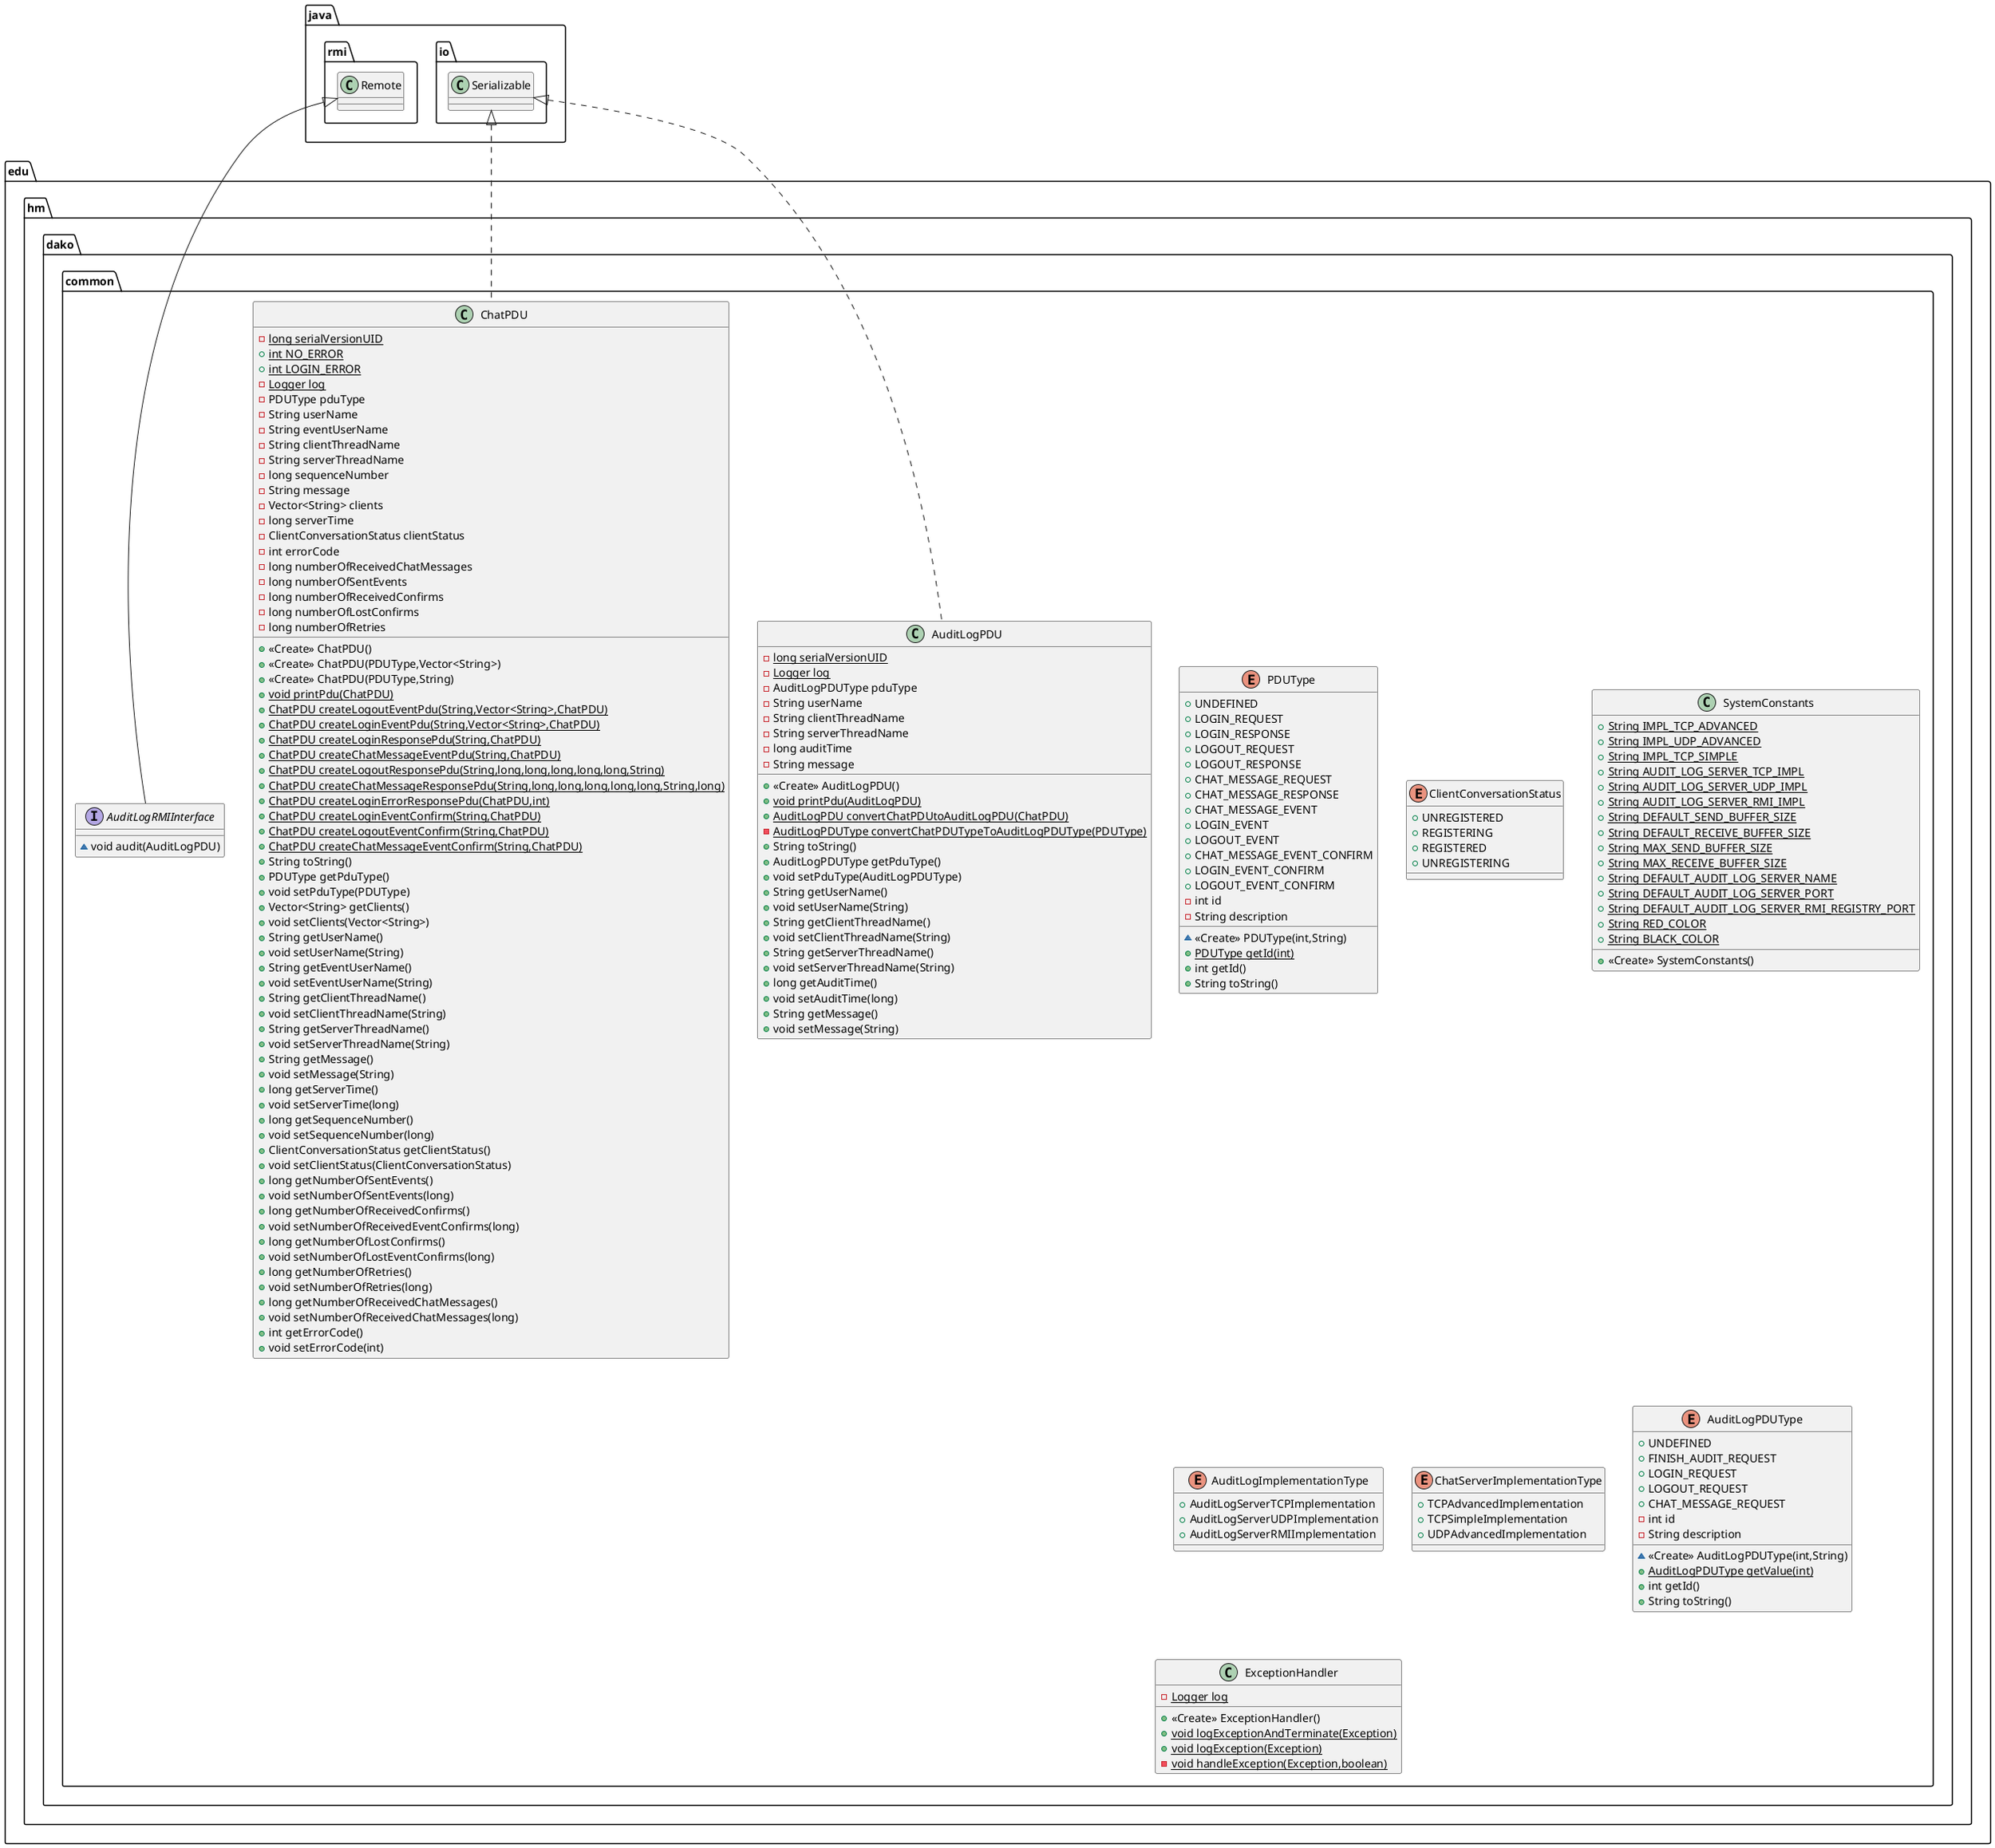 @startuml
enum edu.hm.dako.common.PDUType {
+  UNDEFINED
+  LOGIN_REQUEST
+  LOGIN_RESPONSE
+  LOGOUT_REQUEST
+  LOGOUT_RESPONSE
+  CHAT_MESSAGE_REQUEST
+  CHAT_MESSAGE_RESPONSE
+  CHAT_MESSAGE_EVENT
+  LOGIN_EVENT
+  LOGOUT_EVENT
+  CHAT_MESSAGE_EVENT_CONFIRM
+  LOGIN_EVENT_CONFIRM
+  LOGOUT_EVENT_CONFIRM
- int id
- String description
~ <<Create>> PDUType(int,String)
+ {static} PDUType getId(int)
+ int getId()
+ String toString()
}
enum edu.hm.dako.common.ClientConversationStatus {
+  UNREGISTERED
+  REGISTERING
+  REGISTERED
+  UNREGISTERING
}
class edu.hm.dako.common.AuditLogPDU {
- {static} long serialVersionUID
- {static} Logger log
- AuditLogPDUType pduType
- String userName
- String clientThreadName
- String serverThreadName
- long auditTime
- String message
+ <<Create>> AuditLogPDU()
+ {static} void printPdu(AuditLogPDU)
+ {static} AuditLogPDU convertChatPDUtoAuditLogPDU(ChatPDU)
- {static} AuditLogPDUType convertChatPDUTypeToAuditLogPDUType(PDUType)
+ String toString()
+ AuditLogPDUType getPduType()
+ void setPduType(AuditLogPDUType)
+ String getUserName()
+ void setUserName(String)
+ String getClientThreadName()
+ void setClientThreadName(String)
+ String getServerThreadName()
+ void setServerThreadName(String)
+ long getAuditTime()
+ void setAuditTime(long)
+ String getMessage()
+ void setMessage(String)
}
class edu.hm.dako.common.SystemConstants {
+ {static} String IMPL_TCP_ADVANCED
+ {static} String IMPL_UDP_ADVANCED
+ {static} String IMPL_TCP_SIMPLE
+ {static} String AUDIT_LOG_SERVER_TCP_IMPL
+ {static} String AUDIT_LOG_SERVER_UDP_IMPL
+ {static} String AUDIT_LOG_SERVER_RMI_IMPL
+ {static} String DEFAULT_SEND_BUFFER_SIZE
+ {static} String DEFAULT_RECEIVE_BUFFER_SIZE
+ {static} String MAX_SEND_BUFFER_SIZE
+ {static} String MAX_RECEIVE_BUFFER_SIZE
+ {static} String DEFAULT_AUDIT_LOG_SERVER_NAME
+ {static} String DEFAULT_AUDIT_LOG_SERVER_PORT
+ {static} String DEFAULT_AUDIT_LOG_SERVER_RMI_REGISTRY_PORT
+ {static} String RED_COLOR
+ {static} String BLACK_COLOR
+ <<Create>> SystemConstants()
}
enum edu.hm.dako.common.AuditLogImplementationType {
+  AuditLogServerTCPImplementation
+  AuditLogServerUDPImplementation
+  AuditLogServerRMIImplementation
}
class edu.hm.dako.common.ChatPDU {
- {static} long serialVersionUID
+ {static} int NO_ERROR
+ {static} int LOGIN_ERROR
- {static} Logger log
- PDUType pduType
- String userName
- String eventUserName
- String clientThreadName
- String serverThreadName
- long sequenceNumber
- String message
- Vector<String> clients
- long serverTime
- ClientConversationStatus clientStatus
- int errorCode
- long numberOfReceivedChatMessages
- long numberOfSentEvents
- long numberOfReceivedConfirms
- long numberOfLostConfirms
- long numberOfRetries
+ <<Create>> ChatPDU()
+ <<Create>> ChatPDU(PDUType,Vector<String>)
+ <<Create>> ChatPDU(PDUType,String)
+ {static} void printPdu(ChatPDU)
+ {static} ChatPDU createLogoutEventPdu(String,Vector<String>,ChatPDU)
+ {static} ChatPDU createLoginEventPdu(String,Vector<String>,ChatPDU)
+ {static} ChatPDU createLoginResponsePdu(String,ChatPDU)
+ {static} ChatPDU createChatMessageEventPdu(String,ChatPDU)
+ {static} ChatPDU createLogoutResponsePdu(String,long,long,long,long,long,String)
+ {static} ChatPDU createChatMessageResponsePdu(String,long,long,long,long,long,String,long)
+ {static} ChatPDU createLoginErrorResponsePdu(ChatPDU,int)
+ {static} ChatPDU createLoginEventConfirm(String,ChatPDU)
+ {static} ChatPDU createLogoutEventConfirm(String,ChatPDU)
+ {static} ChatPDU createChatMessageEventConfirm(String,ChatPDU)
+ String toString()
+ PDUType getPduType()
+ void setPduType(PDUType)
+ Vector<String> getClients()
+ void setClients(Vector<String>)
+ String getUserName()
+ void setUserName(String)
+ String getEventUserName()
+ void setEventUserName(String)
+ String getClientThreadName()
+ void setClientThreadName(String)
+ String getServerThreadName()
+ void setServerThreadName(String)
+ String getMessage()
+ void setMessage(String)
+ long getServerTime()
+ void setServerTime(long)
+ long getSequenceNumber()
+ void setSequenceNumber(long)
+ ClientConversationStatus getClientStatus()
+ void setClientStatus(ClientConversationStatus)
+ long getNumberOfSentEvents()
+ void setNumberOfSentEvents(long)
+ long getNumberOfReceivedConfirms()
+ void setNumberOfReceivedEventConfirms(long)
+ long getNumberOfLostConfirms()
+ void setNumberOfLostEventConfirms(long)
+ long getNumberOfRetries()
+ void setNumberOfRetries(long)
+ long getNumberOfReceivedChatMessages()
+ void setNumberOfReceivedChatMessages(long)
+ int getErrorCode()
+ void setErrorCode(int)
}
interface edu.hm.dako.common.AuditLogRMIInterface {
~ void audit(AuditLogPDU)
}
enum edu.hm.dako.common.ChatServerImplementationType {
+  TCPAdvancedImplementation
+  TCPSimpleImplementation
+  UDPAdvancedImplementation
}
enum edu.hm.dako.common.AuditLogPDUType {
+  UNDEFINED
+  FINISH_AUDIT_REQUEST
+  LOGIN_REQUEST
+  LOGOUT_REQUEST
+  CHAT_MESSAGE_REQUEST
- int id
- String description
~ <<Create>> AuditLogPDUType(int,String)
+ {static} AuditLogPDUType getValue(int)
+ int getId()
+ String toString()
}
class edu.hm.dako.common.ExceptionHandler {
- {static} Logger log
+ <<Create>> ExceptionHandler()
+ {static} void logExceptionAndTerminate(Exception)
+ {static} void logException(Exception)
- {static} void handleException(Exception,boolean)
}


java.io.Serializable <|.. edu.hm.dako.common.AuditLogPDU
java.io.Serializable <|.. edu.hm.dako.common.ChatPDU
java.rmi.Remote <|-- edu.hm.dako.common.AuditLogRMIInterface
@enduml
